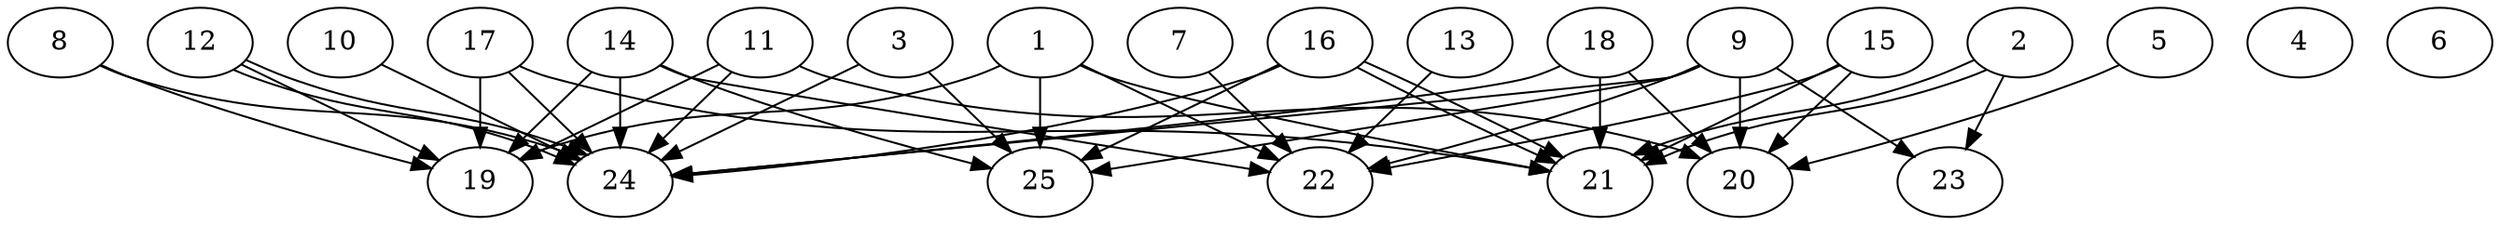 // DAG automatically generated by daggen at Thu Oct  3 14:00:40 2019
// ./daggen --dot -n 25 --ccr 0.3 --fat 0.9 --regular 0.9 --density 0.6 --mindata 5242880 --maxdata 52428800 
digraph G {
  1 [size="41734827", alpha="0.04", expect_size="12520448"] 
  1 -> 19 [size ="12520448"]
  1 -> 21 [size ="12520448"]
  1 -> 22 [size ="12520448"]
  1 -> 25 [size ="12520448"]
  2 [size="174325760", alpha="0.02", expect_size="52297728"] 
  2 -> 21 [size ="52297728"]
  2 -> 21 [size ="52297728"]
  2 -> 23 [size ="52297728"]
  3 [size="46025387", alpha="0.14", expect_size="13807616"] 
  3 -> 24 [size ="13807616"]
  3 -> 25 [size ="13807616"]
  4 [size="152101547", alpha="0.00", expect_size="45630464"] 
  5 [size="92770987", alpha="0.14", expect_size="27831296"] 
  5 -> 20 [size ="27831296"]
  6 [size="28825600", alpha="0.12", expect_size="8647680"] 
  7 [size="81701547", alpha="0.08", expect_size="24510464"] 
  7 -> 22 [size ="24510464"]
  8 [size="131846827", alpha="0.19", expect_size="39554048"] 
  8 -> 19 [size ="39554048"]
  8 -> 24 [size ="39554048"]
  9 [size="147135147", alpha="0.19", expect_size="44140544"] 
  9 -> 20 [size ="44140544"]
  9 -> 22 [size ="44140544"]
  9 -> 23 [size ="44140544"]
  9 -> 24 [size ="44140544"]
  9 -> 25 [size ="44140544"]
  10 [size="32061440", alpha="0.13", expect_size="9618432"] 
  10 -> 24 [size ="9618432"]
  11 [size="90821973", alpha="0.04", expect_size="27246592"] 
  11 -> 19 [size ="27246592"]
  11 -> 20 [size ="27246592"]
  11 -> 24 [size ="27246592"]
  12 [size="123316907", alpha="0.18", expect_size="36995072"] 
  12 -> 19 [size ="36995072"]
  12 -> 24 [size ="36995072"]
  12 -> 24 [size ="36995072"]
  13 [size="136802987", alpha="0.12", expect_size="41040896"] 
  13 -> 22 [size ="41040896"]
  14 [size="86504107", alpha="0.16", expect_size="25951232"] 
  14 -> 19 [size ="25951232"]
  14 -> 22 [size ="25951232"]
  14 -> 24 [size ="25951232"]
  14 -> 25 [size ="25951232"]
  15 [size="86787413", alpha="0.01", expect_size="26036224"] 
  15 -> 20 [size ="26036224"]
  15 -> 21 [size ="26036224"]
  15 -> 22 [size ="26036224"]
  16 [size="39973547", alpha="0.15", expect_size="11992064"] 
  16 -> 21 [size ="11992064"]
  16 -> 21 [size ="11992064"]
  16 -> 24 [size ="11992064"]
  16 -> 25 [size ="11992064"]
  17 [size="135140693", alpha="0.17", expect_size="40542208"] 
  17 -> 19 [size ="40542208"]
  17 -> 21 [size ="40542208"]
  17 -> 24 [size ="40542208"]
  18 [size="44653227", alpha="0.14", expect_size="13395968"] 
  18 -> 20 [size ="13395968"]
  18 -> 21 [size ="13395968"]
  18 -> 24 [size ="13395968"]
  19 [size="36440747", alpha="0.01", expect_size="10932224"] 
  20 [size="28149760", alpha="0.17", expect_size="8444928"] 
  21 [size="127832747", alpha="0.16", expect_size="38349824"] 
  22 [size="161621333", alpha="0.15", expect_size="48486400"] 
  23 [size="144619520", alpha="0.17", expect_size="43385856"] 
  24 [size="81920000", alpha="0.17", expect_size="24576000"] 
  25 [size="49510400", alpha="0.06", expect_size="14853120"] 
}
